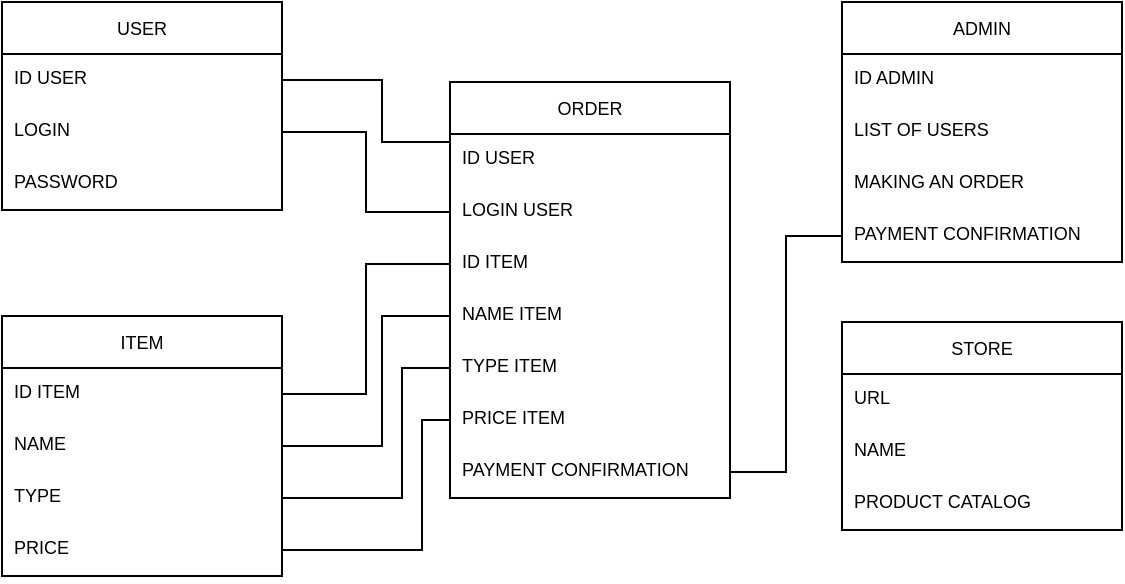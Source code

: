 <mxfile version="20.8.3" type="device"><diagram id="N3qrervPzfY_2uTA6a3N" name="Страница 1"><mxGraphModel dx="796" dy="455" grid="1" gridSize="10" guides="1" tooltips="1" connect="1" arrows="1" fold="1" page="1" pageScale="1" pageWidth="827" pageHeight="1169" math="0" shadow="0"><root><mxCell id="0"/><mxCell id="1" parent="0"/><mxCell id="YqYbqvOAhm8rVMAsAdKi-212" value="USER" style="swimlane;fontStyle=0;childLayout=stackLayout;horizontal=1;startSize=26;fillColor=none;horizontalStack=0;resizeParent=1;resizeParentMax=0;resizeLast=0;collapsible=1;marginBottom=0;fontSize=9;" vertex="1" parent="1"><mxGeometry x="50" y="200" width="140" height="104" as="geometry"/></mxCell><mxCell id="YqYbqvOAhm8rVMAsAdKi-213" value="ID USER" style="text;strokeColor=none;fillColor=none;align=left;verticalAlign=top;spacingLeft=4;spacingRight=4;overflow=hidden;rotatable=0;points=[[0,0.5],[1,0.5]];portConstraint=eastwest;fontSize=9;" vertex="1" parent="YqYbqvOAhm8rVMAsAdKi-212"><mxGeometry y="26" width="140" height="26" as="geometry"/></mxCell><mxCell id="YqYbqvOAhm8rVMAsAdKi-216" value="LOGIN" style="text;strokeColor=none;fillColor=none;align=left;verticalAlign=top;spacingLeft=4;spacingRight=4;overflow=hidden;rotatable=0;points=[[0,0.5],[1,0.5]];portConstraint=eastwest;fontSize=9;" vertex="1" parent="YqYbqvOAhm8rVMAsAdKi-212"><mxGeometry y="52" width="140" height="26" as="geometry"/></mxCell><mxCell id="YqYbqvOAhm8rVMAsAdKi-217" value="PASSWORD" style="text;strokeColor=none;fillColor=none;align=left;verticalAlign=top;spacingLeft=4;spacingRight=4;overflow=hidden;rotatable=0;points=[[0,0.5],[1,0.5]];portConstraint=eastwest;fontSize=9;" vertex="1" parent="YqYbqvOAhm8rVMAsAdKi-212"><mxGeometry y="78" width="140" height="26" as="geometry"/></mxCell><mxCell id="YqYbqvOAhm8rVMAsAdKi-218" value="ADMIN" style="swimlane;fontStyle=0;childLayout=stackLayout;horizontal=1;startSize=26;fillColor=none;horizontalStack=0;resizeParent=1;resizeParentMax=0;resizeLast=0;collapsible=1;marginBottom=0;fontSize=9;" vertex="1" parent="1"><mxGeometry x="470" y="200" width="140" height="130" as="geometry"/></mxCell><mxCell id="YqYbqvOAhm8rVMAsAdKi-219" value="ID ADMIN" style="text;strokeColor=none;fillColor=none;align=left;verticalAlign=top;spacingLeft=4;spacingRight=4;overflow=hidden;rotatable=0;points=[[0,0.5],[1,0.5]];portConstraint=eastwest;fontSize=9;" vertex="1" parent="YqYbqvOAhm8rVMAsAdKi-218"><mxGeometry y="26" width="140" height="26" as="geometry"/></mxCell><mxCell id="YqYbqvOAhm8rVMAsAdKi-220" value="LIST OF USERS" style="text;strokeColor=none;fillColor=none;align=left;verticalAlign=top;spacingLeft=4;spacingRight=4;overflow=hidden;rotatable=0;points=[[0,0.5],[1,0.5]];portConstraint=eastwest;fontSize=9;" vertex="1" parent="YqYbqvOAhm8rVMAsAdKi-218"><mxGeometry y="52" width="140" height="26" as="geometry"/></mxCell><mxCell id="YqYbqvOAhm8rVMAsAdKi-222" value="MAKING AN ORDER" style="text;strokeColor=none;fillColor=none;align=left;verticalAlign=top;spacingLeft=4;spacingRight=4;overflow=hidden;rotatable=0;points=[[0,0.5],[1,0.5]];portConstraint=eastwest;fontSize=9;" vertex="1" parent="YqYbqvOAhm8rVMAsAdKi-218"><mxGeometry y="78" width="140" height="26" as="geometry"/></mxCell><mxCell id="YqYbqvOAhm8rVMAsAdKi-251" value="PAYMENT CONFIRMATION" style="text;strokeColor=none;fillColor=none;align=left;verticalAlign=top;spacingLeft=4;spacingRight=4;overflow=hidden;rotatable=0;points=[[0,0.5],[1,0.5]];portConstraint=eastwest;fontSize=9;" vertex="1" parent="YqYbqvOAhm8rVMAsAdKi-218"><mxGeometry y="104" width="140" height="26" as="geometry"/></mxCell><mxCell id="YqYbqvOAhm8rVMAsAdKi-223" value="ORDER" style="swimlane;fontStyle=0;childLayout=stackLayout;horizontal=1;startSize=26;fillColor=none;horizontalStack=0;resizeParent=1;resizeParentMax=0;resizeLast=0;collapsible=1;marginBottom=0;fontSize=9;" vertex="1" parent="1"><mxGeometry x="274" y="240" width="140" height="208" as="geometry"/></mxCell><mxCell id="YqYbqvOAhm8rVMAsAdKi-224" value="ID USER" style="text;strokeColor=none;fillColor=none;align=left;verticalAlign=top;spacingLeft=4;spacingRight=4;overflow=hidden;rotatable=0;points=[[0,0.5],[1,0.5]];portConstraint=eastwest;fontSize=9;" vertex="1" parent="YqYbqvOAhm8rVMAsAdKi-223"><mxGeometry y="26" width="140" height="26" as="geometry"/></mxCell><mxCell id="YqYbqvOAhm8rVMAsAdKi-226" value="LOGIN USER" style="text;strokeColor=none;fillColor=none;align=left;verticalAlign=top;spacingLeft=4;spacingRight=4;overflow=hidden;rotatable=0;points=[[0,0.5],[1,0.5]];portConstraint=eastwest;fontSize=9;" vertex="1" parent="YqYbqvOAhm8rVMAsAdKi-223"><mxGeometry y="52" width="140" height="26" as="geometry"/></mxCell><mxCell id="YqYbqvOAhm8rVMAsAdKi-225" value="ID ITEM" style="text;strokeColor=none;fillColor=none;align=left;verticalAlign=top;spacingLeft=4;spacingRight=4;overflow=hidden;rotatable=0;points=[[0,0.5],[1,0.5]];portConstraint=eastwest;fontSize=9;" vertex="1" parent="YqYbqvOAhm8rVMAsAdKi-223"><mxGeometry y="78" width="140" height="26" as="geometry"/></mxCell><mxCell id="YqYbqvOAhm8rVMAsAdKi-236" value="NAME ITEM" style="text;strokeColor=none;fillColor=none;align=left;verticalAlign=top;spacingLeft=4;spacingRight=4;overflow=hidden;rotatable=0;points=[[0,0.5],[1,0.5]];portConstraint=eastwest;fontSize=9;" vertex="1" parent="YqYbqvOAhm8rVMAsAdKi-223"><mxGeometry y="104" width="140" height="26" as="geometry"/></mxCell><mxCell id="YqYbqvOAhm8rVMAsAdKi-238" value="TYPE ITEM" style="text;strokeColor=none;fillColor=none;align=left;verticalAlign=top;spacingLeft=4;spacingRight=4;overflow=hidden;rotatable=0;points=[[0,0.5],[1,0.5]];portConstraint=eastwest;fontSize=9;" vertex="1" parent="YqYbqvOAhm8rVMAsAdKi-223"><mxGeometry y="130" width="140" height="26" as="geometry"/></mxCell><mxCell id="YqYbqvOAhm8rVMAsAdKi-237" value="PRICE ITEM" style="text;strokeColor=none;fillColor=none;align=left;verticalAlign=top;spacingLeft=4;spacingRight=4;overflow=hidden;rotatable=0;points=[[0,0.5],[1,0.5]];portConstraint=eastwest;fontSize=9;" vertex="1" parent="YqYbqvOAhm8rVMAsAdKi-223"><mxGeometry y="156" width="140" height="26" as="geometry"/></mxCell><mxCell id="YqYbqvOAhm8rVMAsAdKi-252" value="PAYMENT CONFIRMATION" style="text;strokeColor=none;fillColor=none;align=left;verticalAlign=top;spacingLeft=4;spacingRight=4;overflow=hidden;rotatable=0;points=[[0,0.5],[1,0.5]];portConstraint=eastwest;fontSize=9;" vertex="1" parent="YqYbqvOAhm8rVMAsAdKi-223"><mxGeometry y="182" width="140" height="26" as="geometry"/></mxCell><mxCell id="YqYbqvOAhm8rVMAsAdKi-227" value="ITEM" style="swimlane;fontStyle=0;childLayout=stackLayout;horizontal=1;startSize=26;fillColor=none;horizontalStack=0;resizeParent=1;resizeParentMax=0;resizeLast=0;collapsible=1;marginBottom=0;fontSize=9;" vertex="1" parent="1"><mxGeometry x="50" y="357" width="140" height="130" as="geometry"/></mxCell><mxCell id="YqYbqvOAhm8rVMAsAdKi-228" value="ID ITEM" style="text;strokeColor=none;fillColor=none;align=left;verticalAlign=top;spacingLeft=4;spacingRight=4;overflow=hidden;rotatable=0;points=[[0,0.5],[1,0.5]];portConstraint=eastwest;fontSize=9;" vertex="1" parent="YqYbqvOAhm8rVMAsAdKi-227"><mxGeometry y="26" width="140" height="26" as="geometry"/></mxCell><mxCell id="YqYbqvOAhm8rVMAsAdKi-229" value="NAME" style="text;strokeColor=none;fillColor=none;align=left;verticalAlign=top;spacingLeft=4;spacingRight=4;overflow=hidden;rotatable=0;points=[[0,0.5],[1,0.5]];portConstraint=eastwest;fontSize=9;" vertex="1" parent="YqYbqvOAhm8rVMAsAdKi-227"><mxGeometry y="52" width="140" height="26" as="geometry"/></mxCell><mxCell id="YqYbqvOAhm8rVMAsAdKi-231" value="TYPE" style="text;strokeColor=none;fillColor=none;align=left;verticalAlign=top;spacingLeft=4;spacingRight=4;overflow=hidden;rotatable=0;points=[[0,0.5],[1,0.5]];portConstraint=eastwest;fontSize=9;" vertex="1" parent="YqYbqvOAhm8rVMAsAdKi-227"><mxGeometry y="78" width="140" height="26" as="geometry"/></mxCell><mxCell id="YqYbqvOAhm8rVMAsAdKi-230" value="PRICE" style="text;strokeColor=none;fillColor=none;align=left;verticalAlign=top;spacingLeft=4;spacingRight=4;overflow=hidden;rotatable=0;points=[[0,0.5],[1,0.5]];portConstraint=eastwest;fontSize=9;" vertex="1" parent="YqYbqvOAhm8rVMAsAdKi-227"><mxGeometry y="104" width="140" height="26" as="geometry"/></mxCell><mxCell id="YqYbqvOAhm8rVMAsAdKi-232" value="STORE" style="swimlane;fontStyle=0;childLayout=stackLayout;horizontal=1;startSize=26;fillColor=none;horizontalStack=0;resizeParent=1;resizeParentMax=0;resizeLast=0;collapsible=1;marginBottom=0;fontSize=9;" vertex="1" parent="1"><mxGeometry x="470" y="360" width="140" height="104" as="geometry"/></mxCell><mxCell id="YqYbqvOAhm8rVMAsAdKi-233" value="URL" style="text;strokeColor=none;fillColor=none;align=left;verticalAlign=top;spacingLeft=4;spacingRight=4;overflow=hidden;rotatable=0;points=[[0,0.5],[1,0.5]];portConstraint=eastwest;fontSize=9;" vertex="1" parent="YqYbqvOAhm8rVMAsAdKi-232"><mxGeometry y="26" width="140" height="26" as="geometry"/></mxCell><mxCell id="YqYbqvOAhm8rVMAsAdKi-234" value="NAME" style="text;strokeColor=none;fillColor=none;align=left;verticalAlign=top;spacingLeft=4;spacingRight=4;overflow=hidden;rotatable=0;points=[[0,0.5],[1,0.5]];portConstraint=eastwest;fontSize=9;" vertex="1" parent="YqYbqvOAhm8rVMAsAdKi-232"><mxGeometry y="52" width="140" height="26" as="geometry"/></mxCell><mxCell id="YqYbqvOAhm8rVMAsAdKi-235" value="PRODUCT CATALOG" style="text;strokeColor=none;fillColor=none;align=left;verticalAlign=top;spacingLeft=4;spacingRight=4;overflow=hidden;rotatable=0;points=[[0,0.5],[1,0.5]];portConstraint=eastwest;fontSize=9;" vertex="1" parent="YqYbqvOAhm8rVMAsAdKi-232"><mxGeometry y="78" width="140" height="26" as="geometry"/></mxCell><mxCell id="YqYbqvOAhm8rVMAsAdKi-244" style="edgeStyle=orthogonalEdgeStyle;rounded=0;orthogonalLoop=1;jettySize=auto;html=1;fontSize=9;startArrow=none;startFill=0;endArrow=none;endFill=0;" edge="1" parent="1" source="YqYbqvOAhm8rVMAsAdKi-213" target="YqYbqvOAhm8rVMAsAdKi-224"><mxGeometry relative="1" as="geometry"><Array as="points"><mxPoint x="240" y="239"/><mxPoint x="240" y="270"/></Array></mxGeometry></mxCell><mxCell id="YqYbqvOAhm8rVMAsAdKi-245" style="edgeStyle=orthogonalEdgeStyle;rounded=0;orthogonalLoop=1;jettySize=auto;html=1;entryX=0;entryY=0.5;entryDx=0;entryDy=0;fontSize=9;startArrow=none;startFill=0;endArrow=none;endFill=0;" edge="1" parent="1" source="YqYbqvOAhm8rVMAsAdKi-216" target="YqYbqvOAhm8rVMAsAdKi-226"><mxGeometry relative="1" as="geometry"/></mxCell><mxCell id="YqYbqvOAhm8rVMAsAdKi-246" style="edgeStyle=orthogonalEdgeStyle;rounded=0;orthogonalLoop=1;jettySize=auto;html=1;entryX=0;entryY=0.5;entryDx=0;entryDy=0;fontSize=9;startArrow=none;startFill=0;endArrow=none;endFill=0;" edge="1" parent="1" source="YqYbqvOAhm8rVMAsAdKi-228" target="YqYbqvOAhm8rVMAsAdKi-225"><mxGeometry relative="1" as="geometry"/></mxCell><mxCell id="YqYbqvOAhm8rVMAsAdKi-247" style="edgeStyle=orthogonalEdgeStyle;rounded=0;orthogonalLoop=1;jettySize=auto;html=1;entryX=0;entryY=0.5;entryDx=0;entryDy=0;fontSize=9;startArrow=none;startFill=0;endArrow=none;endFill=0;" edge="1" parent="1" source="YqYbqvOAhm8rVMAsAdKi-229" target="YqYbqvOAhm8rVMAsAdKi-236"><mxGeometry relative="1" as="geometry"><Array as="points"><mxPoint x="240" y="422"/><mxPoint x="240" y="357"/></Array></mxGeometry></mxCell><mxCell id="YqYbqvOAhm8rVMAsAdKi-248" style="edgeStyle=orthogonalEdgeStyle;rounded=0;orthogonalLoop=1;jettySize=auto;html=1;entryX=0;entryY=0.5;entryDx=0;entryDy=0;fontSize=9;startArrow=none;startFill=0;endArrow=none;endFill=0;" edge="1" parent="1" source="YqYbqvOAhm8rVMAsAdKi-231" target="YqYbqvOAhm8rVMAsAdKi-238"><mxGeometry relative="1" as="geometry"><Array as="points"><mxPoint x="250" y="448"/><mxPoint x="250" y="383"/></Array></mxGeometry></mxCell><mxCell id="YqYbqvOAhm8rVMAsAdKi-249" style="edgeStyle=orthogonalEdgeStyle;rounded=0;orthogonalLoop=1;jettySize=auto;html=1;entryX=0;entryY=0.5;entryDx=0;entryDy=0;fontSize=9;startArrow=none;startFill=0;endArrow=none;endFill=0;" edge="1" parent="1" source="YqYbqvOAhm8rVMAsAdKi-230" target="YqYbqvOAhm8rVMAsAdKi-237"><mxGeometry relative="1" as="geometry"><Array as="points"><mxPoint x="260" y="474"/><mxPoint x="260" y="409"/></Array></mxGeometry></mxCell><mxCell id="YqYbqvOAhm8rVMAsAdKi-253" style="edgeStyle=orthogonalEdgeStyle;rounded=0;orthogonalLoop=1;jettySize=auto;html=1;entryX=1;entryY=0.5;entryDx=0;entryDy=0;fontSize=9;startArrow=none;startFill=0;endArrow=none;endFill=0;" edge="1" parent="1" source="YqYbqvOAhm8rVMAsAdKi-251" target="YqYbqvOAhm8rVMAsAdKi-252"><mxGeometry relative="1" as="geometry"/></mxCell></root></mxGraphModel></diagram></mxfile>